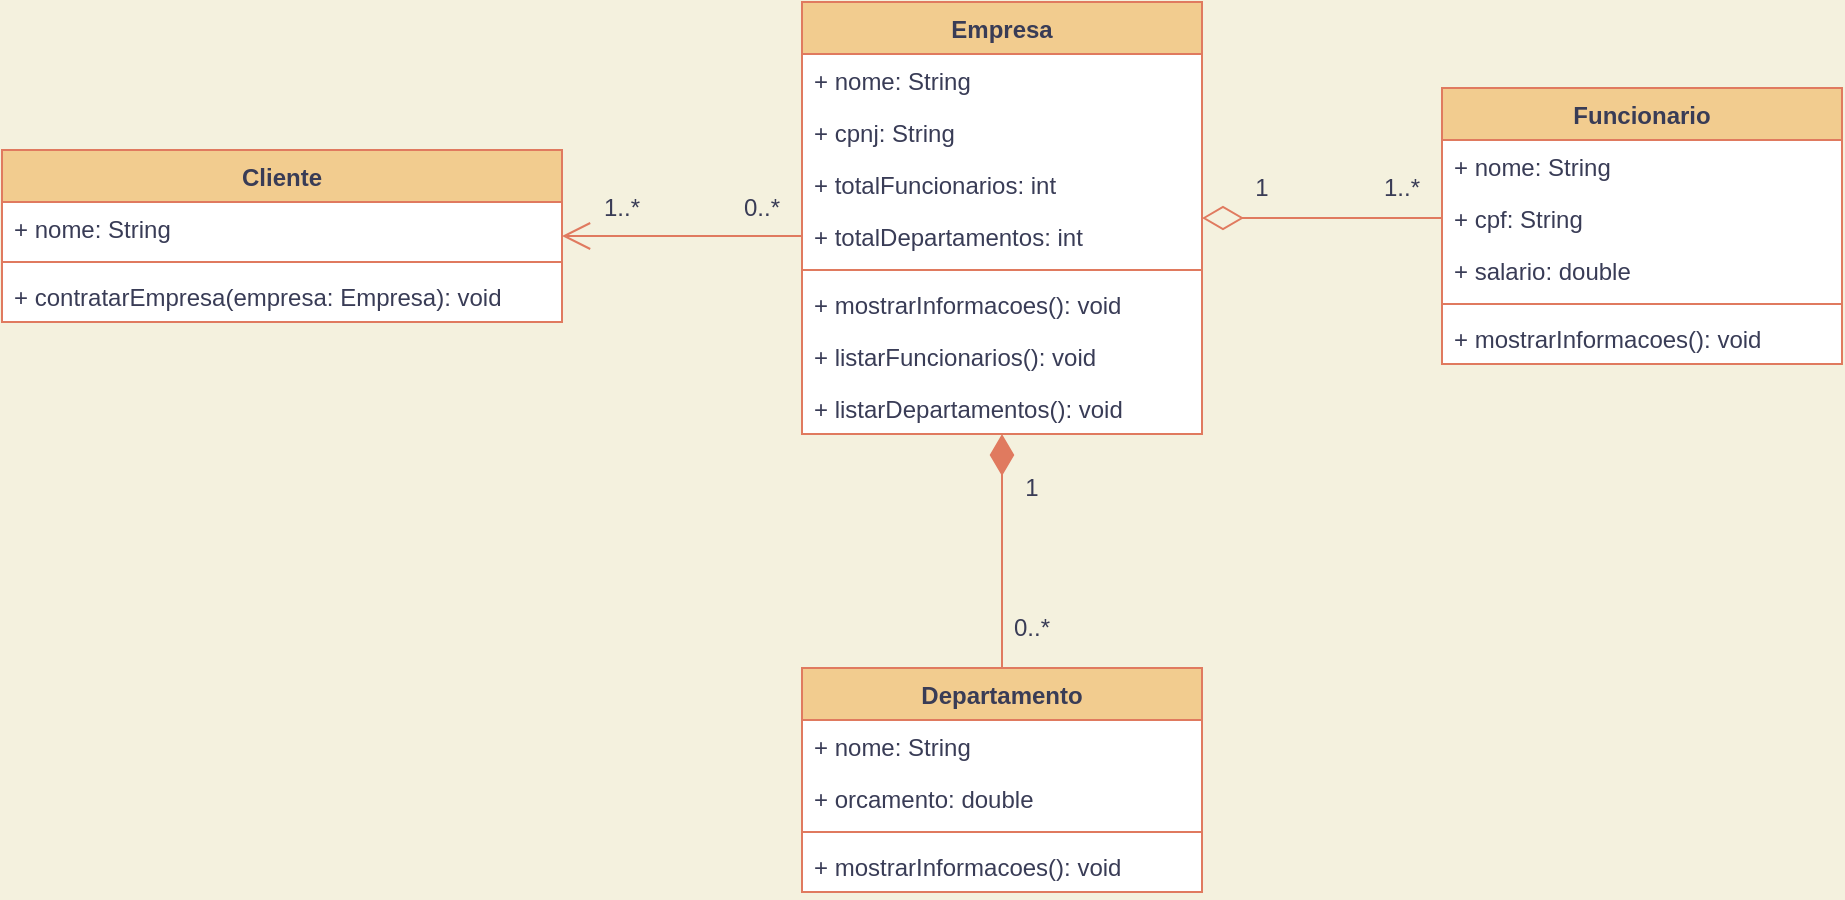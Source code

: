 <mxfile version="20.2.5" type="device"><diagram id="KJAMTGrDeFjb4Fixe2Kp" name="Página-1"><mxGraphModel dx="1038" dy="487" grid="1" gridSize="10" guides="1" tooltips="1" connect="1" arrows="1" fold="1" page="1" pageScale="1" pageWidth="827" pageHeight="1169" background="#F4F1DE" math="0" shadow="0"><root><mxCell id="0"/><mxCell id="1" parent="0"/><mxCell id="Wa8wanCPaCW-YOVf-j0T-1" value="Empresa" style="swimlane;fontStyle=1;align=center;verticalAlign=top;childLayout=stackLayout;horizontal=1;startSize=26;horizontalStack=0;resizeParent=1;resizeParentMax=0;resizeLast=0;collapsible=1;marginBottom=0;swimlaneFillColor=default;fillColor=#F2CC8F;strokeColor=#E07A5F;fontColor=#393C56;" parent="1" vertex="1"><mxGeometry x="800" y="47" width="200" height="216" as="geometry"/></mxCell><mxCell id="Wa8wanCPaCW-YOVf-j0T-2" value="+ nome: String" style="text;strokeColor=none;fillColor=none;align=left;verticalAlign=top;spacingLeft=4;spacingRight=4;overflow=hidden;rotatable=0;points=[[0,0.5],[1,0.5]];portConstraint=eastwest;fontColor=#393C56;" parent="Wa8wanCPaCW-YOVf-j0T-1" vertex="1"><mxGeometry y="26" width="200" height="26" as="geometry"/></mxCell><mxCell id="Wa8wanCPaCW-YOVf-j0T-22" value="+ cpnj: String" style="text;strokeColor=none;fillColor=none;align=left;verticalAlign=top;spacingLeft=4;spacingRight=4;overflow=hidden;rotatable=0;points=[[0,0.5],[1,0.5]];portConstraint=eastwest;fontColor=#393C56;" parent="Wa8wanCPaCW-YOVf-j0T-1" vertex="1"><mxGeometry y="52" width="200" height="26" as="geometry"/></mxCell><mxCell id="lMZHOuNUIW6GTfSfKAEX-1" value="+ totalFuncionarios: int" style="text;strokeColor=none;fillColor=none;align=left;verticalAlign=top;spacingLeft=4;spacingRight=4;overflow=hidden;rotatable=0;points=[[0,0.5],[1,0.5]];portConstraint=eastwest;fontColor=#393C56;" vertex="1" parent="Wa8wanCPaCW-YOVf-j0T-1"><mxGeometry y="78" width="200" height="26" as="geometry"/></mxCell><mxCell id="lMZHOuNUIW6GTfSfKAEX-2" value="+ totalDepartamentos: int" style="text;strokeColor=none;fillColor=none;align=left;verticalAlign=top;spacingLeft=4;spacingRight=4;overflow=hidden;rotatable=0;points=[[0,0.5],[1,0.5]];portConstraint=eastwest;fontColor=#393C56;" vertex="1" parent="Wa8wanCPaCW-YOVf-j0T-1"><mxGeometry y="104" width="200" height="26" as="geometry"/></mxCell><mxCell id="Wa8wanCPaCW-YOVf-j0T-3" value="" style="line;strokeWidth=1;fillColor=none;align=left;verticalAlign=middle;spacingTop=-1;spacingLeft=3;spacingRight=3;rotatable=0;labelPosition=right;points=[];portConstraint=eastwest;labelBackgroundColor=#F4F1DE;strokeColor=#E07A5F;fontColor=#393C56;" parent="Wa8wanCPaCW-YOVf-j0T-1" vertex="1"><mxGeometry y="130" width="200" height="8" as="geometry"/></mxCell><mxCell id="lMZHOuNUIW6GTfSfKAEX-4" value="+ mostrarInformacoes(): void" style="text;strokeColor=none;fillColor=none;align=left;verticalAlign=top;spacingLeft=4;spacingRight=4;overflow=hidden;rotatable=0;points=[[0,0.5],[1,0.5]];portConstraint=eastwest;fontColor=#393C56;" vertex="1" parent="Wa8wanCPaCW-YOVf-j0T-1"><mxGeometry y="138" width="200" height="26" as="geometry"/></mxCell><mxCell id="Wa8wanCPaCW-YOVf-j0T-4" value="+ listarFuncionarios(): void" style="text;strokeColor=none;fillColor=none;align=left;verticalAlign=top;spacingLeft=4;spacingRight=4;overflow=hidden;rotatable=0;points=[[0,0.5],[1,0.5]];portConstraint=eastwest;fontColor=#393C56;" parent="Wa8wanCPaCW-YOVf-j0T-1" vertex="1"><mxGeometry y="164" width="200" height="26" as="geometry"/></mxCell><mxCell id="lMZHOuNUIW6GTfSfKAEX-3" value="+ listarDepartamentos(): void" style="text;strokeColor=none;fillColor=none;align=left;verticalAlign=top;spacingLeft=4;spacingRight=4;overflow=hidden;rotatable=0;points=[[0,0.5],[1,0.5]];portConstraint=eastwest;fontColor=#393C56;" vertex="1" parent="Wa8wanCPaCW-YOVf-j0T-1"><mxGeometry y="190" width="200" height="26" as="geometry"/></mxCell><mxCell id="Wa8wanCPaCW-YOVf-j0T-5" value="Funcionario" style="swimlane;fontStyle=1;align=center;verticalAlign=top;childLayout=stackLayout;horizontal=1;startSize=26;horizontalStack=0;resizeParent=1;resizeParentMax=0;resizeLast=0;collapsible=1;marginBottom=0;swimlaneFillColor=default;fillColor=#F2CC8F;strokeColor=#E07A5F;fontColor=#393C56;" parent="1" vertex="1"><mxGeometry x="1120" y="90" width="200" height="138" as="geometry"/></mxCell><mxCell id="Wa8wanCPaCW-YOVf-j0T-6" value="+ nome: String" style="text;strokeColor=none;fillColor=none;align=left;verticalAlign=top;spacingLeft=4;spacingRight=4;overflow=hidden;rotatable=0;points=[[0,0.5],[1,0.5]];portConstraint=eastwest;fontColor=#393C56;" parent="Wa8wanCPaCW-YOVf-j0T-5" vertex="1"><mxGeometry y="26" width="200" height="26" as="geometry"/></mxCell><mxCell id="lMZHOuNUIW6GTfSfKAEX-5" value="+ cpf: String" style="text;strokeColor=none;fillColor=none;align=left;verticalAlign=top;spacingLeft=4;spacingRight=4;overflow=hidden;rotatable=0;points=[[0,0.5],[1,0.5]];portConstraint=eastwest;fontColor=#393C56;" vertex="1" parent="Wa8wanCPaCW-YOVf-j0T-5"><mxGeometry y="52" width="200" height="26" as="geometry"/></mxCell><mxCell id="Wa8wanCPaCW-YOVf-j0T-26" value="+ salario: double" style="text;strokeColor=none;fillColor=none;align=left;verticalAlign=top;spacingLeft=4;spacingRight=4;overflow=hidden;rotatable=0;points=[[0,0.5],[1,0.5]];portConstraint=eastwest;fontColor=#393C56;" parent="Wa8wanCPaCW-YOVf-j0T-5" vertex="1"><mxGeometry y="78" width="200" height="26" as="geometry"/></mxCell><mxCell id="Wa8wanCPaCW-YOVf-j0T-7" value="" style="line;strokeWidth=1;fillColor=none;align=left;verticalAlign=middle;spacingTop=-1;spacingLeft=3;spacingRight=3;rotatable=0;labelPosition=right;points=[];portConstraint=eastwest;labelBackgroundColor=#F4F1DE;strokeColor=#E07A5F;fontColor=#393C56;" parent="Wa8wanCPaCW-YOVf-j0T-5" vertex="1"><mxGeometry y="104" width="200" height="8" as="geometry"/></mxCell><mxCell id="Wa8wanCPaCW-YOVf-j0T-8" value="+ mostrarInformacoes(): void" style="text;strokeColor=none;fillColor=none;align=left;verticalAlign=top;spacingLeft=4;spacingRight=4;overflow=hidden;rotatable=0;points=[[0,0.5],[1,0.5]];portConstraint=eastwest;fontColor=#393C56;" parent="Wa8wanCPaCW-YOVf-j0T-5" vertex="1"><mxGeometry y="112" width="200" height="26" as="geometry"/></mxCell><mxCell id="Wa8wanCPaCW-YOVf-j0T-32" value="Cliente" style="swimlane;fontStyle=1;align=center;verticalAlign=top;childLayout=stackLayout;horizontal=1;startSize=26;horizontalStack=0;resizeParent=1;resizeParentMax=0;resizeLast=0;collapsible=1;marginBottom=0;swimlaneFillColor=default;fillColor=#F2CC8F;strokeColor=#E07A5F;fontColor=#393C56;" parent="1" vertex="1"><mxGeometry x="400" y="121" width="280" height="86" as="geometry"/></mxCell><mxCell id="Wa8wanCPaCW-YOVf-j0T-33" value="+ nome: String" style="text;strokeColor=none;fillColor=none;align=left;verticalAlign=top;spacingLeft=4;spacingRight=4;overflow=hidden;rotatable=0;points=[[0,0.5],[1,0.5]];portConstraint=eastwest;fontColor=#393C56;" parent="Wa8wanCPaCW-YOVf-j0T-32" vertex="1"><mxGeometry y="26" width="280" height="26" as="geometry"/></mxCell><mxCell id="Wa8wanCPaCW-YOVf-j0T-36" value="" style="line;strokeWidth=1;fillColor=none;align=left;verticalAlign=middle;spacingTop=-1;spacingLeft=3;spacingRight=3;rotatable=0;labelPosition=right;points=[];portConstraint=eastwest;labelBackgroundColor=#F4F1DE;strokeColor=#E07A5F;fontColor=#393C56;" parent="Wa8wanCPaCW-YOVf-j0T-32" vertex="1"><mxGeometry y="52" width="280" height="8" as="geometry"/></mxCell><mxCell id="Wa8wanCPaCW-YOVf-j0T-37" value="+ contratarEmpresa(empresa: Empresa): void" style="text;strokeColor=none;fillColor=none;align=left;verticalAlign=top;spacingLeft=4;spacingRight=4;overflow=hidden;rotatable=0;points=[[0,0.5],[1,0.5]];portConstraint=eastwest;fontColor=#393C56;" parent="Wa8wanCPaCW-YOVf-j0T-32" vertex="1"><mxGeometry y="60" width="280" height="26" as="geometry"/></mxCell><mxCell id="lMZHOuNUIW6GTfSfKAEX-13" style="edgeStyle=orthogonalEdgeStyle;rounded=0;orthogonalLoop=1;jettySize=auto;html=1;endSize=18;startSize=18;endArrow=diamondThin;endFill=1;labelBackgroundColor=#F4F1DE;strokeColor=#E07A5F;fontColor=#393C56;" edge="1" parent="1" source="lMZHOuNUIW6GTfSfKAEX-7" target="Wa8wanCPaCW-YOVf-j0T-1"><mxGeometry relative="1" as="geometry"/></mxCell><mxCell id="lMZHOuNUIW6GTfSfKAEX-7" value="Departamento" style="swimlane;fontStyle=1;align=center;verticalAlign=top;childLayout=stackLayout;horizontal=1;startSize=26;horizontalStack=0;resizeParent=1;resizeParentMax=0;resizeLast=0;collapsible=1;marginBottom=0;swimlaneFillColor=default;fillColor=#F2CC8F;strokeColor=#E07A5F;fontColor=#393C56;" vertex="1" parent="1"><mxGeometry x="800" y="380" width="200" height="112" as="geometry"/></mxCell><mxCell id="lMZHOuNUIW6GTfSfKAEX-8" value="+ nome: String" style="text;strokeColor=none;fillColor=none;align=left;verticalAlign=top;spacingLeft=4;spacingRight=4;overflow=hidden;rotatable=0;points=[[0,0.5],[1,0.5]];portConstraint=eastwest;fontColor=#393C56;" vertex="1" parent="lMZHOuNUIW6GTfSfKAEX-7"><mxGeometry y="26" width="200" height="26" as="geometry"/></mxCell><mxCell id="lMZHOuNUIW6GTfSfKAEX-10" value="+ orcamento: double" style="text;strokeColor=none;fillColor=none;align=left;verticalAlign=top;spacingLeft=4;spacingRight=4;overflow=hidden;rotatable=0;points=[[0,0.5],[1,0.5]];portConstraint=eastwest;fontColor=#393C56;" vertex="1" parent="lMZHOuNUIW6GTfSfKAEX-7"><mxGeometry y="52" width="200" height="26" as="geometry"/></mxCell><mxCell id="lMZHOuNUIW6GTfSfKAEX-11" value="" style="line;strokeWidth=1;fillColor=none;align=left;verticalAlign=middle;spacingTop=-1;spacingLeft=3;spacingRight=3;rotatable=0;labelPosition=right;points=[];portConstraint=eastwest;labelBackgroundColor=#F4F1DE;strokeColor=#E07A5F;fontColor=#393C56;" vertex="1" parent="lMZHOuNUIW6GTfSfKAEX-7"><mxGeometry y="78" width="200" height="8" as="geometry"/></mxCell><mxCell id="lMZHOuNUIW6GTfSfKAEX-12" value="+ mostrarInformacoes(): void" style="text;strokeColor=none;fillColor=none;align=left;verticalAlign=top;spacingLeft=4;spacingRight=4;overflow=hidden;rotatable=0;points=[[0,0.5],[1,0.5]];portConstraint=eastwest;fontColor=#393C56;" vertex="1" parent="lMZHOuNUIW6GTfSfKAEX-7"><mxGeometry y="86" width="200" height="26" as="geometry"/></mxCell><mxCell id="lMZHOuNUIW6GTfSfKAEX-14" style="edgeStyle=orthogonalEdgeStyle;rounded=0;orthogonalLoop=1;jettySize=auto;html=1;endSize=18;startSize=18;endArrow=diamondThin;endFill=0;labelBackgroundColor=#F4F1DE;strokeColor=#E07A5F;fontColor=#393C56;" edge="1" parent="1" source="lMZHOuNUIW6GTfSfKAEX-5" target="Wa8wanCPaCW-YOVf-j0T-1"><mxGeometry relative="1" as="geometry"/></mxCell><mxCell id="lMZHOuNUIW6GTfSfKAEX-16" style="edgeStyle=orthogonalEdgeStyle;rounded=0;orthogonalLoop=1;jettySize=auto;html=1;endArrow=open;endFill=0;endSize=12;startSize=12;labelBackgroundColor=#F4F1DE;strokeColor=#E07A5F;fontColor=#393C56;" edge="1" parent="1" source="lMZHOuNUIW6GTfSfKAEX-2" target="Wa8wanCPaCW-YOVf-j0T-32"><mxGeometry relative="1" as="geometry"/></mxCell><mxCell id="lMZHOuNUIW6GTfSfKAEX-23" value="1..*" style="text;html=1;strokeColor=none;fillColor=none;align=center;verticalAlign=middle;whiteSpace=wrap;rounded=0;fontColor=#393C56;" vertex="1" parent="1"><mxGeometry x="1090" y="130" width="20" height="20" as="geometry"/></mxCell><mxCell id="lMZHOuNUIW6GTfSfKAEX-24" value="1" style="text;html=1;strokeColor=none;fillColor=none;align=center;verticalAlign=middle;whiteSpace=wrap;rounded=0;fontColor=#393C56;" vertex="1" parent="1"><mxGeometry x="1020" y="130" width="20" height="20" as="geometry"/></mxCell><mxCell id="lMZHOuNUIW6GTfSfKAEX-25" value="1" style="text;html=1;strokeColor=none;fillColor=none;align=center;verticalAlign=middle;whiteSpace=wrap;rounded=0;fontColor=#393C56;" vertex="1" parent="1"><mxGeometry x="905" y="280" width="20" height="20" as="geometry"/></mxCell><mxCell id="lMZHOuNUIW6GTfSfKAEX-26" value="0..*" style="text;html=1;strokeColor=none;fillColor=none;align=center;verticalAlign=middle;whiteSpace=wrap;rounded=0;fontColor=#393C56;" vertex="1" parent="1"><mxGeometry x="905" y="350" width="20" height="20" as="geometry"/></mxCell><mxCell id="lMZHOuNUIW6GTfSfKAEX-27" value="0..*" style="text;html=1;strokeColor=none;fillColor=none;align=center;verticalAlign=middle;whiteSpace=wrap;rounded=0;fontColor=#393C56;" vertex="1" parent="1"><mxGeometry x="770" y="140" width="20" height="20" as="geometry"/></mxCell><mxCell id="lMZHOuNUIW6GTfSfKAEX-28" value="1..*" style="text;html=1;strokeColor=none;fillColor=none;align=center;verticalAlign=middle;whiteSpace=wrap;rounded=0;fontColor=#393C56;" vertex="1" parent="1"><mxGeometry x="700" y="140" width="20" height="20" as="geometry"/></mxCell></root></mxGraphModel></diagram></mxfile>